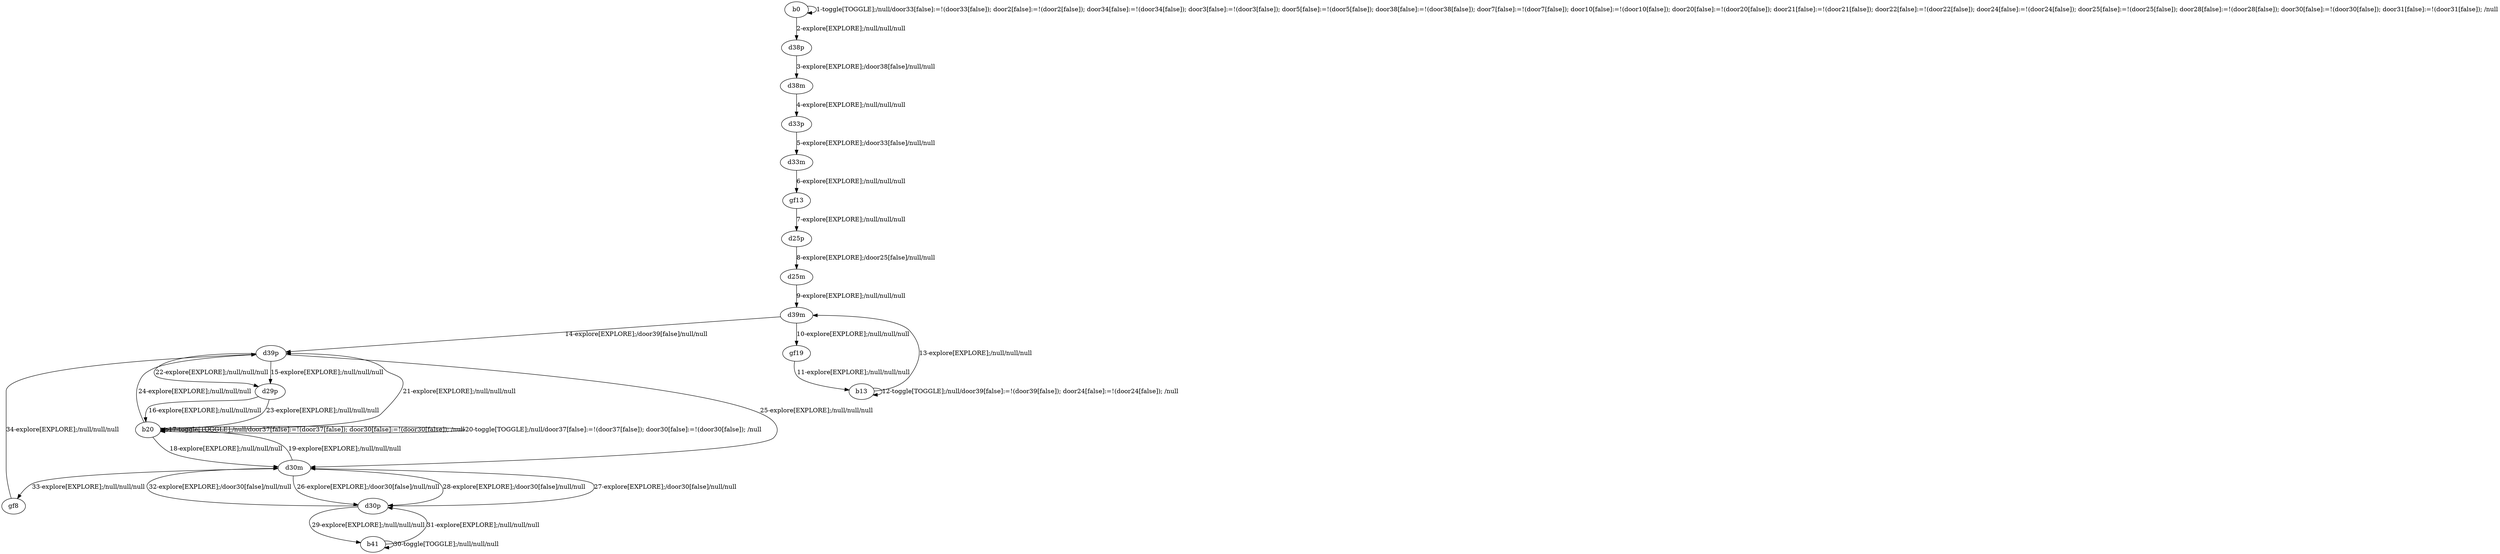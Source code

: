# Total number of goals covered by this test: 1
# gf8 --> d39p

digraph g {
"b0" -> "b0" [label = "1-toggle[TOGGLE];/null/door33[false]:=!(door33[false]); door2[false]:=!(door2[false]); door34[false]:=!(door34[false]); door3[false]:=!(door3[false]); door5[false]:=!(door5[false]); door38[false]:=!(door38[false]); door7[false]:=!(door7[false]); door10[false]:=!(door10[false]); door20[false]:=!(door20[false]); door21[false]:=!(door21[false]); door22[false]:=!(door22[false]); door24[false]:=!(door24[false]); door25[false]:=!(door25[false]); door28[false]:=!(door28[false]); door30[false]:=!(door30[false]); door31[false]:=!(door31[false]); /null"];
"b0" -> "d38p" [label = "2-explore[EXPLORE];/null/null/null"];
"d38p" -> "d38m" [label = "3-explore[EXPLORE];/door38[false]/null/null"];
"d38m" -> "d33p" [label = "4-explore[EXPLORE];/null/null/null"];
"d33p" -> "d33m" [label = "5-explore[EXPLORE];/door33[false]/null/null"];
"d33m" -> "gf13" [label = "6-explore[EXPLORE];/null/null/null"];
"gf13" -> "d25p" [label = "7-explore[EXPLORE];/null/null/null"];
"d25p" -> "d25m" [label = "8-explore[EXPLORE];/door25[false]/null/null"];
"d25m" -> "d39m" [label = "9-explore[EXPLORE];/null/null/null"];
"d39m" -> "gf19" [label = "10-explore[EXPLORE];/null/null/null"];
"gf19" -> "b13" [label = "11-explore[EXPLORE];/null/null/null"];
"b13" -> "b13" [label = "12-toggle[TOGGLE];/null/door39[false]:=!(door39[false]); door24[false]:=!(door24[false]); /null"];
"b13" -> "d39m" [label = "13-explore[EXPLORE];/null/null/null"];
"d39m" -> "d39p" [label = "14-explore[EXPLORE];/door39[false]/null/null"];
"d39p" -> "d29p" [label = "15-explore[EXPLORE];/null/null/null"];
"d29p" -> "b20" [label = "16-explore[EXPLORE];/null/null/null"];
"b20" -> "b20" [label = "17-toggle[TOGGLE];/null/door37[false]:=!(door37[false]); door30[false]:=!(door30[false]); /null"];
"b20" -> "d30m" [label = "18-explore[EXPLORE];/null/null/null"];
"d30m" -> "b20" [label = "19-explore[EXPLORE];/null/null/null"];
"b20" -> "b20" [label = "20-toggle[TOGGLE];/null/door37[false]:=!(door37[false]); door30[false]:=!(door30[false]); /null"];
"b20" -> "d39p" [label = "21-explore[EXPLORE];/null/null/null"];
"d39p" -> "d29p" [label = "22-explore[EXPLORE];/null/null/null"];
"d29p" -> "b20" [label = "23-explore[EXPLORE];/null/null/null"];
"b20" -> "d39p" [label = "24-explore[EXPLORE];/null/null/null"];
"d39p" -> "d30m" [label = "25-explore[EXPLORE];/null/null/null"];
"d30m" -> "d30p" [label = "26-explore[EXPLORE];/door30[false]/null/null"];
"d30p" -> "d30m" [label = "27-explore[EXPLORE];/door30[false]/null/null"];
"d30m" -> "d30p" [label = "28-explore[EXPLORE];/door30[false]/null/null"];
"d30p" -> "b41" [label = "29-explore[EXPLORE];/null/null/null"];
"b41" -> "b41" [label = "30-toggle[TOGGLE];/null/null/null"];
"b41" -> "d30p" [label = "31-explore[EXPLORE];/null/null/null"];
"d30p" -> "d30m" [label = "32-explore[EXPLORE];/door30[false]/null/null"];
"d30m" -> "gf8" [label = "33-explore[EXPLORE];/null/null/null"];
"gf8" -> "d39p" [label = "34-explore[EXPLORE];/null/null/null"];
}